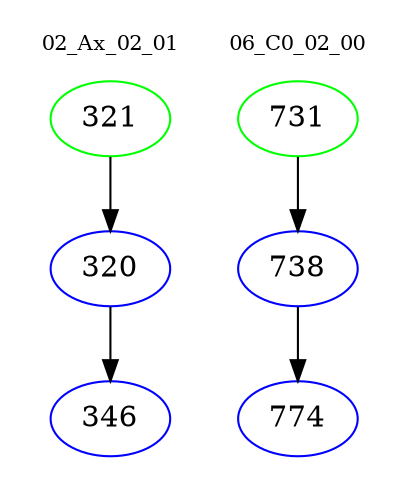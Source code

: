 digraph{
subgraph cluster_0 {
color = white
label = "02_Ax_02_01";
fontsize=10;
T0_321 [label="321", color="green"]
T0_321 -> T0_320 [color="black"]
T0_320 [label="320", color="blue"]
T0_320 -> T0_346 [color="black"]
T0_346 [label="346", color="blue"]
}
subgraph cluster_1 {
color = white
label = "06_C0_02_00";
fontsize=10;
T1_731 [label="731", color="green"]
T1_731 -> T1_738 [color="black"]
T1_738 [label="738", color="blue"]
T1_738 -> T1_774 [color="black"]
T1_774 [label="774", color="blue"]
}
}
